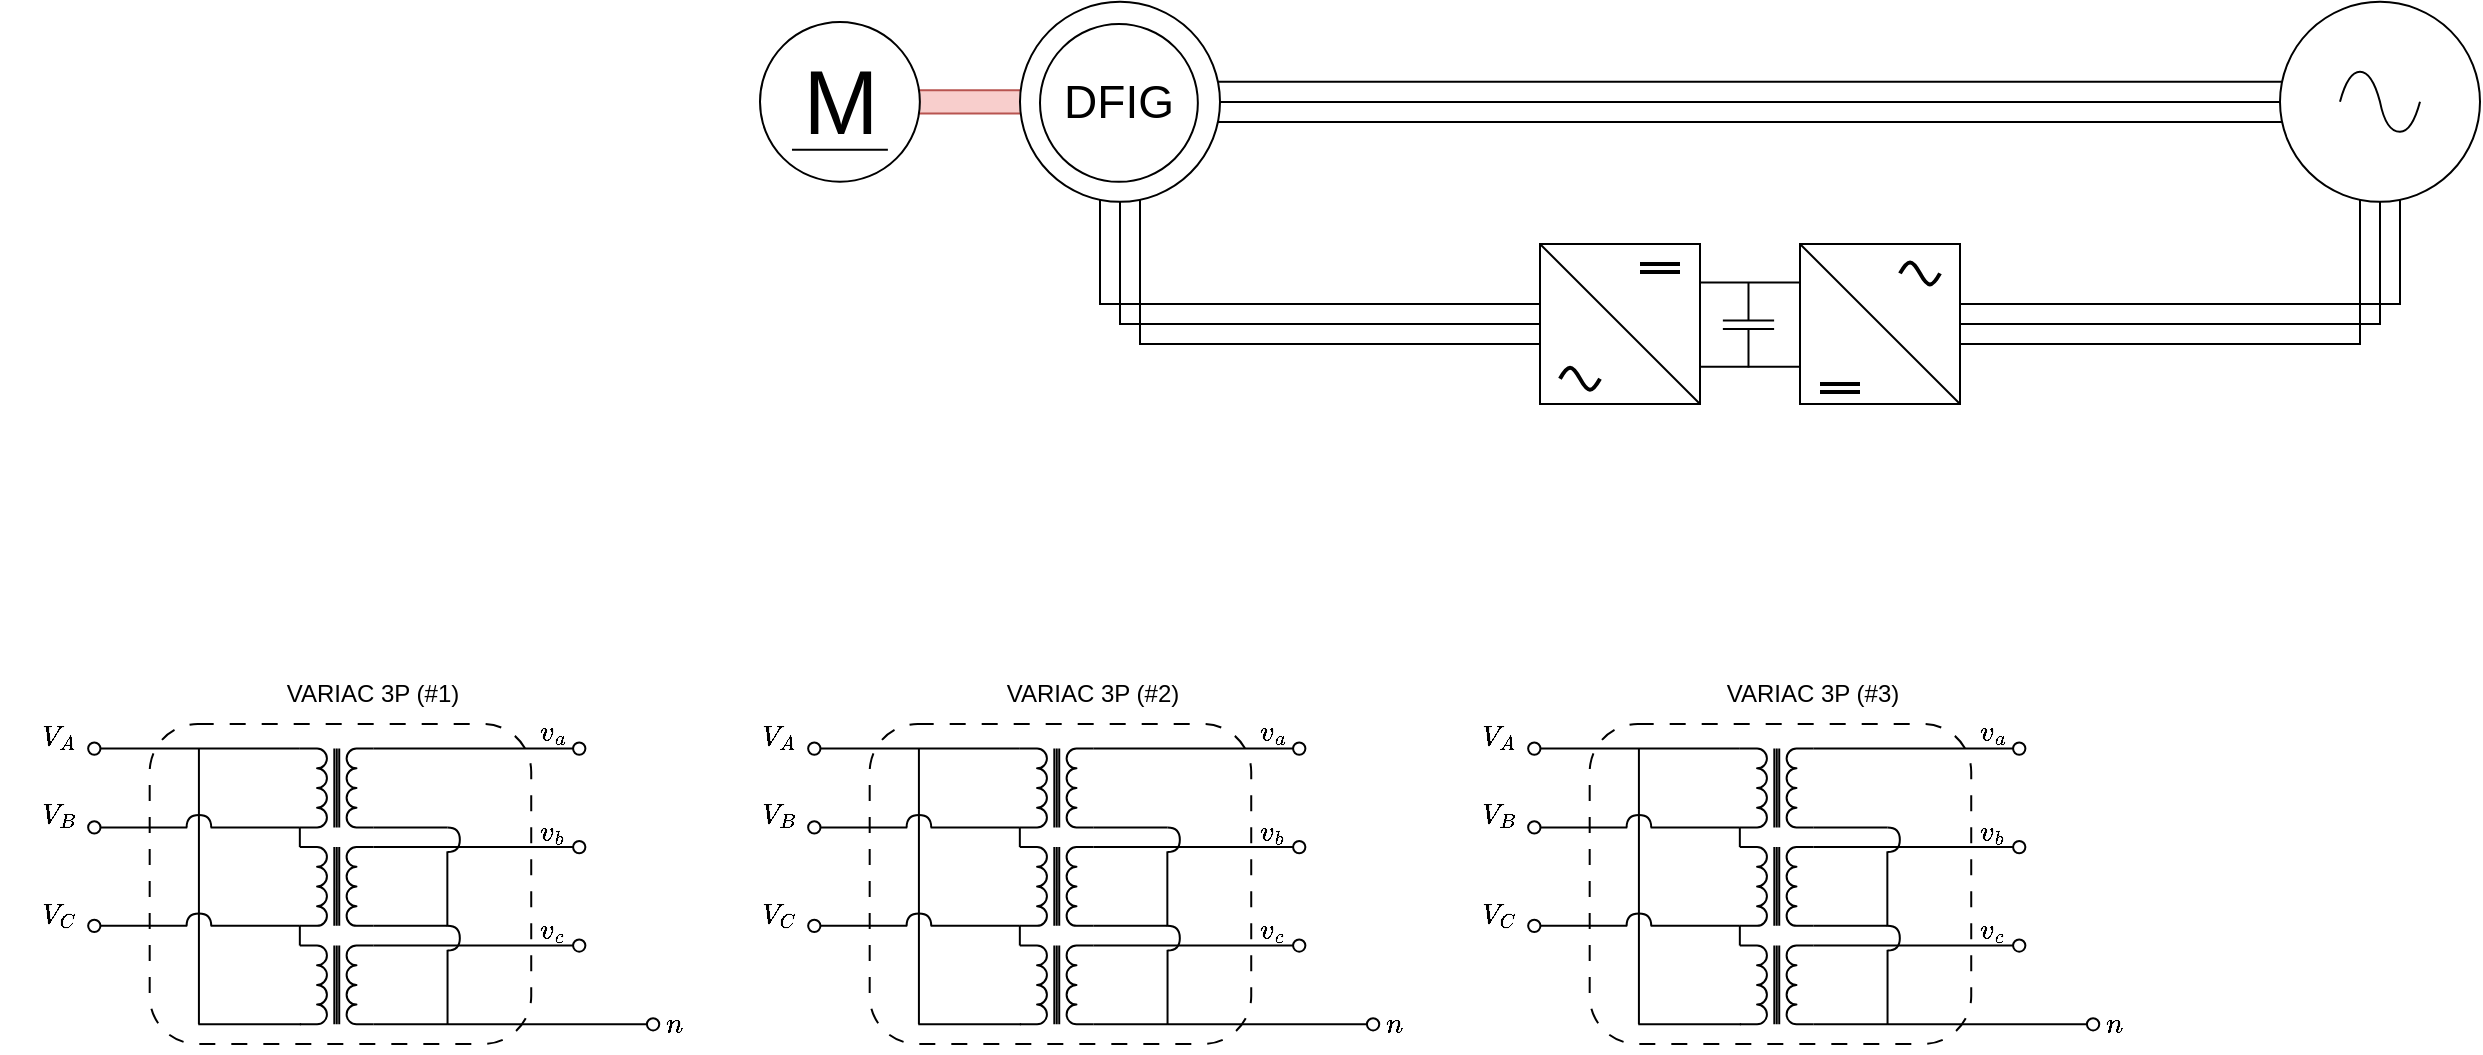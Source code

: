 <mxfile version="24.3.1" type="github">
  <diagram name="Página-1" id="jFUMzmTcp-UO0v1cyduV">
    <mxGraphModel dx="2322" dy="808" grid="1" gridSize="10" guides="1" tooltips="1" connect="1" arrows="1" fold="1" page="0" pageScale="1" pageWidth="827" pageHeight="1169" math="1" shadow="0">
      <root>
        <mxCell id="0" />
        <mxCell id="1" parent="0" />
        <mxCell id="bJwlDcDGvbLAupbXf0Zy-49" value="" style="rounded=1;whiteSpace=wrap;html=1;fillColor=#f8cecc;strokeColor=#b85450;" vertex="1" parent="1">
          <mxGeometry x="-30" y="133.1" width="69.93" height="11.66" as="geometry" />
        </mxCell>
        <mxCell id="bJwlDcDGvbLAupbXf0Zy-27" value="" style="verticalLabelPosition=middle;shadow=0;dashed=0;align=center;html=1;verticalAlign=middle;strokeWidth=1;shape=ellipse;fontSize=23;perimeter=ellipsePerimeter;perimeterSpacing=0;gradientColor=none;fillStyle=auto;" vertex="1" parent="1">
          <mxGeometry x="30" y="88.93" width="100" height="100" as="geometry" />
        </mxCell>
        <mxCell id="bJwlDcDGvbLAupbXf0Zy-1" value="" style="whiteSpace=wrap;html=1;aspect=fixed;" vertex="1" parent="1">
          <mxGeometry x="290" y="210" width="80" height="80" as="geometry" />
        </mxCell>
        <mxCell id="bJwlDcDGvbLAupbXf0Zy-2" value="" style="whiteSpace=wrap;html=1;aspect=fixed;" vertex="1" parent="1">
          <mxGeometry x="420" y="210" width="80" height="80" as="geometry" />
        </mxCell>
        <mxCell id="bJwlDcDGvbLAupbXf0Zy-3" value="" style="endArrow=none;html=1;rounded=0;entryX=0;entryY=0;entryDx=0;entryDy=0;exitX=1;exitY=1;exitDx=0;exitDy=0;" edge="1" parent="1" source="bJwlDcDGvbLAupbXf0Zy-1" target="bJwlDcDGvbLAupbXf0Zy-1">
          <mxGeometry width="50" height="50" relative="1" as="geometry">
            <mxPoint x="370" y="280" as="sourcePoint" />
            <mxPoint x="420" y="230" as="targetPoint" />
          </mxGeometry>
        </mxCell>
        <mxCell id="bJwlDcDGvbLAupbXf0Zy-4" value="" style="endArrow=none;html=1;rounded=0;entryX=0;entryY=0;entryDx=0;entryDy=0;exitX=1;exitY=1;exitDx=0;exitDy=0;" edge="1" parent="1">
          <mxGeometry width="50" height="50" relative="1" as="geometry">
            <mxPoint x="500" y="290" as="sourcePoint" />
            <mxPoint x="420" y="210" as="targetPoint" />
          </mxGeometry>
        </mxCell>
        <mxCell id="bJwlDcDGvbLAupbXf0Zy-6" value="" style="pointerEvents=1;verticalLabelPosition=bottom;shadow=0;dashed=0;align=center;html=1;verticalAlign=top;shape=mxgraph.electrical.waveforms.sine_wave;strokeWidth=2;" vertex="1" parent="1">
          <mxGeometry x="470" y="217.35" width="20" height="14.71" as="geometry" />
        </mxCell>
        <mxCell id="bJwlDcDGvbLAupbXf0Zy-8" value="" style="pointerEvents=1;verticalLabelPosition=bottom;shadow=0;dashed=0;align=center;html=1;verticalAlign=top;shape=mxgraph.electrical.waveforms.sine_wave;strokeWidth=2;" vertex="1" parent="1">
          <mxGeometry x="300" y="270" width="20" height="14.71" as="geometry" />
        </mxCell>
        <mxCell id="bJwlDcDGvbLAupbXf0Zy-12" value="" style="group" vertex="1" connectable="0" parent="1">
          <mxGeometry x="340" y="220" width="20" height="4" as="geometry" />
        </mxCell>
        <mxCell id="bJwlDcDGvbLAupbXf0Zy-10" value="" style="endArrow=none;html=1;rounded=0;strokeWidth=2;" edge="1" parent="bJwlDcDGvbLAupbXf0Zy-12">
          <mxGeometry width="50" height="50" relative="1" as="geometry">
            <mxPoint as="sourcePoint" />
            <mxPoint x="20" as="targetPoint" />
          </mxGeometry>
        </mxCell>
        <mxCell id="bJwlDcDGvbLAupbXf0Zy-9" value="" style="endArrow=none;html=1;rounded=0;strokeWidth=2;" edge="1" parent="bJwlDcDGvbLAupbXf0Zy-12">
          <mxGeometry width="50" height="50" relative="1" as="geometry">
            <mxPoint y="4" as="sourcePoint" />
            <mxPoint x="20" y="4" as="targetPoint" />
          </mxGeometry>
        </mxCell>
        <mxCell id="bJwlDcDGvbLAupbXf0Zy-13" value="" style="group" vertex="1" connectable="0" parent="1">
          <mxGeometry x="430" y="280" width="20" height="4" as="geometry" />
        </mxCell>
        <mxCell id="bJwlDcDGvbLAupbXf0Zy-14" value="" style="endArrow=none;html=1;rounded=0;strokeWidth=2;" edge="1" parent="bJwlDcDGvbLAupbXf0Zy-13">
          <mxGeometry width="50" height="50" relative="1" as="geometry">
            <mxPoint as="sourcePoint" />
            <mxPoint x="20" as="targetPoint" />
          </mxGeometry>
        </mxCell>
        <mxCell id="bJwlDcDGvbLAupbXf0Zy-15" value="" style="endArrow=none;html=1;rounded=0;strokeWidth=2;" edge="1" parent="bJwlDcDGvbLAupbXf0Zy-13">
          <mxGeometry width="50" height="50" relative="1" as="geometry">
            <mxPoint y="4" as="sourcePoint" />
            <mxPoint x="20" y="4" as="targetPoint" />
          </mxGeometry>
        </mxCell>
        <mxCell id="bJwlDcDGvbLAupbXf0Zy-17" value="" style="endArrow=none;html=1;rounded=0;entryX=0;entryY=0;entryDx=0;entryDy=0;" edge="1" parent="1">
          <mxGeometry width="50" height="50" relative="1" as="geometry">
            <mxPoint x="420" y="229.278" as="sourcePoint" />
            <mxPoint x="370" y="229.278" as="targetPoint" />
          </mxGeometry>
        </mxCell>
        <mxCell id="bJwlDcDGvbLAupbXf0Zy-18" value="" style="endArrow=none;html=1;rounded=0;entryX=0;entryY=0;entryDx=0;entryDy=0;" edge="1" parent="1">
          <mxGeometry width="50" height="50" relative="1" as="geometry">
            <mxPoint x="420" y="271.338" as="sourcePoint" />
            <mxPoint x="370" y="271.338" as="targetPoint" />
          </mxGeometry>
        </mxCell>
        <mxCell id="bJwlDcDGvbLAupbXf0Zy-20" value="" style="pointerEvents=1;verticalLabelPosition=bottom;shadow=0;dashed=0;align=center;html=1;verticalAlign=top;shape=mxgraph.electrical.capacitors.capacitor_1;rotation=90;flipV=1;flipH=1;" vertex="1" parent="1">
          <mxGeometry x="372.9" y="237.6" width="42.69" height="25.62" as="geometry" />
        </mxCell>
        <mxCell id="bJwlDcDGvbLAupbXf0Zy-21" value="DFIG" style="verticalLabelPosition=middle;shadow=0;dashed=0;align=center;html=1;verticalAlign=middle;strokeWidth=1;shape=ellipse;fontSize=23;perimeter=ellipsePerimeter;perimeterSpacing=0;gradientColor=none;fillStyle=auto;" vertex="1" parent="1">
          <mxGeometry x="40" y="100" width="78.93" height="78.93" as="geometry" />
        </mxCell>
        <mxCell id="bJwlDcDGvbLAupbXf0Zy-22" value="" style="pointerEvents=1;verticalLabelPosition=bottom;shadow=0;dashed=0;align=center;html=1;verticalAlign=top;shape=mxgraph.electrical.signal_sources.source;aspect=fixed;points=[[0.5,0,0],[1,0.5,0],[0.5,1,0],[0,0.5,0]];elSignalType=ac;" vertex="1" parent="1">
          <mxGeometry x="660" y="88.932" width="100" height="100" as="geometry" />
        </mxCell>
        <mxCell id="bJwlDcDGvbLAupbXf0Zy-23" value="" style="endArrow=none;html=1;rounded=0;entryX=0.002;entryY=0.645;entryDx=0;entryDy=0;entryPerimeter=0;exitX=0.977;exitY=0.645;exitDx=0;exitDy=0;exitPerimeter=0;" edge="1" parent="1">
          <mxGeometry width="50" height="50" relative="1" as="geometry">
            <mxPoint x="128.5" y="149.0" as="sourcePoint" />
            <mxPoint x="661.0" y="149.0" as="targetPoint" />
          </mxGeometry>
        </mxCell>
        <mxCell id="bJwlDcDGvbLAupbXf0Zy-24" value="" style="endArrow=none;html=1;rounded=0;" edge="1" parent="1">
          <mxGeometry width="50" height="50" relative="1" as="geometry">
            <mxPoint x="130" y="139" as="sourcePoint" />
            <mxPoint x="660" y="139" as="targetPoint" />
          </mxGeometry>
        </mxCell>
        <mxCell id="bJwlDcDGvbLAupbXf0Zy-25" value="" style="endArrow=none;html=1;rounded=0;entryX=0.002;entryY=0.645;entryDx=0;entryDy=0;entryPerimeter=0;exitX=0.977;exitY=0.645;exitDx=0;exitDy=0;exitPerimeter=0;" edge="1" parent="1">
          <mxGeometry width="50" height="50" relative="1" as="geometry">
            <mxPoint x="129" y="128.863" as="sourcePoint" />
            <mxPoint x="661" y="128.863" as="targetPoint" />
          </mxGeometry>
        </mxCell>
        <mxCell id="bJwlDcDGvbLAupbXf0Zy-28" value="" style="endArrow=none;html=1;rounded=0;" edge="1" parent="1">
          <mxGeometry width="50" height="50" relative="1" as="geometry">
            <mxPoint x="89.5" y="260" as="sourcePoint" />
            <mxPoint x="290" y="260" as="targetPoint" />
          </mxGeometry>
        </mxCell>
        <mxCell id="bJwlDcDGvbLAupbXf0Zy-29" value="" style="endArrow=none;html=1;rounded=0;" edge="1" parent="1">
          <mxGeometry width="50" height="50" relative="1" as="geometry">
            <mxPoint x="79.5" y="250" as="sourcePoint" />
            <mxPoint x="290" y="250" as="targetPoint" />
          </mxGeometry>
        </mxCell>
        <mxCell id="bJwlDcDGvbLAupbXf0Zy-30" value="" style="endArrow=none;html=1;rounded=0;" edge="1" parent="1">
          <mxGeometry width="50" height="50" relative="1" as="geometry">
            <mxPoint x="69.5" y="240" as="sourcePoint" />
            <mxPoint x="290" y="240" as="targetPoint" />
          </mxGeometry>
        </mxCell>
        <mxCell id="bJwlDcDGvbLAupbXf0Zy-35" value="" style="endArrow=none;html=1;rounded=0;" edge="1" parent="1">
          <mxGeometry width="50" height="50" relative="1" as="geometry">
            <mxPoint x="70" y="240" as="sourcePoint" />
            <mxPoint x="70" y="187.996" as="targetPoint" />
          </mxGeometry>
        </mxCell>
        <mxCell id="bJwlDcDGvbLAupbXf0Zy-36" value="" style="endArrow=none;html=1;rounded=0;" edge="1" parent="1">
          <mxGeometry width="50" height="50" relative="1" as="geometry">
            <mxPoint x="80" y="250" as="sourcePoint" />
            <mxPoint x="80" y="188.996" as="targetPoint" />
          </mxGeometry>
        </mxCell>
        <mxCell id="bJwlDcDGvbLAupbXf0Zy-37" value="" style="endArrow=none;html=1;rounded=0;" edge="1" parent="1">
          <mxGeometry width="50" height="50" relative="1" as="geometry">
            <mxPoint x="90" y="260" as="sourcePoint" />
            <mxPoint x="90" y="187.996" as="targetPoint" />
          </mxGeometry>
        </mxCell>
        <mxCell id="bJwlDcDGvbLAupbXf0Zy-46" value="" style="group" vertex="1" connectable="0" parent="1">
          <mxGeometry x="700" y="187.996" width="20" height="72.004" as="geometry" />
        </mxCell>
        <mxCell id="bJwlDcDGvbLAupbXf0Zy-42" value="" style="endArrow=none;html=1;rounded=0;" edge="1" parent="bJwlDcDGvbLAupbXf0Zy-46">
          <mxGeometry width="50" height="50" relative="1" as="geometry">
            <mxPoint x="20" y="52.004" as="sourcePoint" />
            <mxPoint x="20" as="targetPoint" />
          </mxGeometry>
        </mxCell>
        <mxCell id="bJwlDcDGvbLAupbXf0Zy-43" value="" style="endArrow=none;html=1;rounded=0;" edge="1" parent="bJwlDcDGvbLAupbXf0Zy-46">
          <mxGeometry width="50" height="50" relative="1" as="geometry">
            <mxPoint x="10" y="62.004" as="sourcePoint" />
            <mxPoint x="10" y="1" as="targetPoint" />
          </mxGeometry>
        </mxCell>
        <mxCell id="bJwlDcDGvbLAupbXf0Zy-44" value="" style="endArrow=none;html=1;rounded=0;" edge="1" parent="bJwlDcDGvbLAupbXf0Zy-46">
          <mxGeometry width="50" height="50" relative="1" as="geometry">
            <mxPoint y="72.004" as="sourcePoint" />
            <mxPoint as="targetPoint" />
          </mxGeometry>
        </mxCell>
        <mxCell id="bJwlDcDGvbLAupbXf0Zy-47" value="" style="group" vertex="1" connectable="0" parent="1">
          <mxGeometry x="500" y="240" width="220.5" height="20" as="geometry" />
        </mxCell>
        <mxCell id="bJwlDcDGvbLAupbXf0Zy-39" value="" style="endArrow=none;html=1;rounded=0;" edge="1" parent="bJwlDcDGvbLAupbXf0Zy-47">
          <mxGeometry width="50" height="50" relative="1" as="geometry">
            <mxPoint x="200.5" y="20" as="sourcePoint" />
            <mxPoint y="20" as="targetPoint" />
          </mxGeometry>
        </mxCell>
        <mxCell id="bJwlDcDGvbLAupbXf0Zy-40" value="" style="endArrow=none;html=1;rounded=0;" edge="1" parent="bJwlDcDGvbLAupbXf0Zy-47">
          <mxGeometry width="50" height="50" relative="1" as="geometry">
            <mxPoint x="210.5" y="10" as="sourcePoint" />
            <mxPoint y="10" as="targetPoint" />
          </mxGeometry>
        </mxCell>
        <mxCell id="bJwlDcDGvbLAupbXf0Zy-41" value="" style="endArrow=none;html=1;rounded=0;" edge="1" parent="bJwlDcDGvbLAupbXf0Zy-47">
          <mxGeometry width="50" height="50" relative="1" as="geometry">
            <mxPoint x="220.5" as="sourcePoint" />
            <mxPoint as="targetPoint" />
          </mxGeometry>
        </mxCell>
        <mxCell id="bJwlDcDGvbLAupbXf0Zy-48" value="M" style="dashed=0;outlineConnect=0;align=center;html=1;shape=mxgraph.pid.engines.electric_motor_(dc);fontSize=45;" vertex="1" parent="1">
          <mxGeometry x="-100" y="98.965" width="79.93" height="79.93" as="geometry" />
        </mxCell>
        <mxCell id="bJwlDcDGvbLAupbXf0Zy-277" value="" style="group" vertex="1" connectable="0" parent="1">
          <mxGeometry x="-120" y="420" width="350" height="190" as="geometry" />
        </mxCell>
        <mxCell id="bJwlDcDGvbLAupbXf0Zy-105" value="" style="group" vertex="1" connectable="0" parent="bJwlDcDGvbLAupbXf0Zy-277">
          <mxGeometry x="44.075" y="30" width="308.615" height="160" as="geometry" />
        </mxCell>
        <mxCell id="bJwlDcDGvbLAupbXf0Zy-76" value="" style="rounded=1;whiteSpace=wrap;html=1;fillColor=none;dashed=1;dashPattern=8 8;strokeColor=#000000;fontColor=#FF0000;" vertex="1" parent="bJwlDcDGvbLAupbXf0Zy-105">
          <mxGeometry x="30.769" width="190.77" height="160" as="geometry" />
        </mxCell>
        <mxCell id="bJwlDcDGvbLAupbXf0Zy-50" value="" style="pointerEvents=1;verticalLabelPosition=bottom;shadow=0;dashed=0;align=center;html=1;verticalAlign=top;shape=mxgraph.electrical.inductors.transformer_1;rotation=90;" vertex="1" parent="bJwlDcDGvbLAupbXf0Zy-105">
          <mxGeometry x="104.616" y="13.538" width="39.385" height="36.923" as="geometry" />
        </mxCell>
        <mxCell id="bJwlDcDGvbLAupbXf0Zy-51" value="" style="pointerEvents=1;verticalLabelPosition=bottom;shadow=0;dashed=0;align=center;html=1;verticalAlign=top;shape=mxgraph.electrical.inductors.transformer_1;rotation=90;" vertex="1" parent="bJwlDcDGvbLAupbXf0Zy-105">
          <mxGeometry x="104.616" y="62.769" width="39.385" height="36.923" as="geometry" />
        </mxCell>
        <mxCell id="bJwlDcDGvbLAupbXf0Zy-52" value="" style="pointerEvents=1;verticalLabelPosition=bottom;shadow=0;dashed=0;align=center;html=1;verticalAlign=top;shape=mxgraph.electrical.inductors.transformer_1;rotation=90;" vertex="1" parent="bJwlDcDGvbLAupbXf0Zy-105">
          <mxGeometry x="104.616" y="112" width="39.385" height="36.923" as="geometry" />
        </mxCell>
        <mxCell id="bJwlDcDGvbLAupbXf0Zy-53" value="" style="endArrow=none;html=1;rounded=0;entryX=1;entryY=1;entryDx=0;entryDy=0;entryPerimeter=0;exitX=0;exitY=1;exitDx=0;exitDy=0;exitPerimeter=0;" edge="1" parent="bJwlDcDGvbLAupbXf0Zy-105" source="bJwlDcDGvbLAupbXf0Zy-51" target="bJwlDcDGvbLAupbXf0Zy-50">
          <mxGeometry width="50" height="50" relative="1" as="geometry">
            <mxPoint x="123.078" y="81.231" as="sourcePoint" />
            <mxPoint x="153.847" y="50.462" as="targetPoint" />
          </mxGeometry>
        </mxCell>
        <mxCell id="bJwlDcDGvbLAupbXf0Zy-54" value="" style="endArrow=none;html=1;rounded=0;exitX=0;exitY=1;exitDx=0;exitDy=0;exitPerimeter=0;entryX=1;entryY=1;entryDx=0;entryDy=0;entryPerimeter=0;edgeStyle=orthogonalEdgeStyle;" edge="1" parent="bJwlDcDGvbLAupbXf0Zy-105" source="bJwlDcDGvbLAupbXf0Zy-52" target="bJwlDcDGvbLAupbXf0Zy-51">
          <mxGeometry width="50" height="50" relative="1" as="geometry">
            <mxPoint x="112.001" y="67.692" as="sourcePoint" />
            <mxPoint x="105.847" y="99.692" as="targetPoint" />
          </mxGeometry>
        </mxCell>
        <mxCell id="bJwlDcDGvbLAupbXf0Zy-59" value="" style="endArrow=none;html=1;rounded=0;entryX=0;entryY=1;entryDx=0;entryDy=0;entryPerimeter=0;" edge="1" parent="bJwlDcDGvbLAupbXf0Zy-105" target="bJwlDcDGvbLAupbXf0Zy-50">
          <mxGeometry width="50" height="50" relative="1" as="geometry">
            <mxPoint x="6.154" y="12.308" as="sourcePoint" />
            <mxPoint x="110.77" y="12.308" as="targetPoint" />
          </mxGeometry>
        </mxCell>
        <mxCell id="bJwlDcDGvbLAupbXf0Zy-60" value="" style="endArrow=none;html=1;rounded=0;entryX=0;entryY=1;entryDx=0;entryDy=0;entryPerimeter=0;" edge="1" parent="bJwlDcDGvbLAupbXf0Zy-105">
          <mxGeometry width="50" height="50" relative="1" as="geometry">
            <mxPoint x="55.077" y="150.154" as="sourcePoint" />
            <mxPoint x="106.462" y="150.154" as="targetPoint" />
          </mxGeometry>
        </mxCell>
        <mxCell id="bJwlDcDGvbLAupbXf0Zy-62" value="" style="endArrow=none;html=1;rounded=0;edgeStyle=orthogonalEdgeStyle;endSize=6;strokeWidth=1;" edge="1" parent="bJwlDcDGvbLAupbXf0Zy-105">
          <mxGeometry width="50" height="50" relative="1" as="geometry">
            <mxPoint x="55.385" y="150.154" as="sourcePoint" />
            <mxPoint x="55.385" y="12.308" as="targetPoint" />
          </mxGeometry>
        </mxCell>
        <mxCell id="bJwlDcDGvbLAupbXf0Zy-65" value="" style="endArrow=none;html=1;rounded=0;entryX=0;entryY=1;entryDx=0;entryDy=0;entryPerimeter=0;" edge="1" parent="bJwlDcDGvbLAupbXf0Zy-105">
          <mxGeometry width="50" height="50" relative="1" as="geometry">
            <mxPoint x="61.231" y="51.692" as="sourcePoint" />
            <mxPoint x="105.847" y="51.692" as="targetPoint" />
          </mxGeometry>
        </mxCell>
        <mxCell id="bJwlDcDGvbLAupbXf0Zy-66" value="" style="endArrow=none;html=1;rounded=0;entryX=0;entryY=1;entryDx=0;entryDy=0;entryPerimeter=0;" edge="1" parent="bJwlDcDGvbLAupbXf0Zy-105">
          <mxGeometry width="50" height="50" relative="1" as="geometry">
            <mxPoint x="61.231" y="100.923" as="sourcePoint" />
            <mxPoint x="105.847" y="100.923" as="targetPoint" />
          </mxGeometry>
        </mxCell>
        <mxCell id="bJwlDcDGvbLAupbXf0Zy-69" value="" style="shape=requiredInterface;html=1;verticalLabelPosition=bottom;sketch=0;direction=north;" vertex="1" parent="bJwlDcDGvbLAupbXf0Zy-105">
          <mxGeometry x="49.231" y="45.538" width="12.308" height="6.154" as="geometry" />
        </mxCell>
        <mxCell id="bJwlDcDGvbLAupbXf0Zy-70" value="" style="shape=requiredInterface;html=1;verticalLabelPosition=bottom;sketch=0;direction=north;" vertex="1" parent="bJwlDcDGvbLAupbXf0Zy-105">
          <mxGeometry x="49.231" y="94.769" width="12.308" height="6.154" as="geometry" />
        </mxCell>
        <mxCell id="bJwlDcDGvbLAupbXf0Zy-71" value="" style="endArrow=none;html=1;rounded=0;entryX=0;entryY=1;entryDx=0;entryDy=0;entryPerimeter=0;" edge="1" parent="bJwlDcDGvbLAupbXf0Zy-105">
          <mxGeometry width="50" height="50" relative="1" as="geometry">
            <mxPoint x="6.154" y="100.923" as="sourcePoint" />
            <mxPoint x="49.539" y="100.923" as="targetPoint" />
          </mxGeometry>
        </mxCell>
        <mxCell id="bJwlDcDGvbLAupbXf0Zy-72" value="" style="endArrow=none;html=1;rounded=0;entryX=0;entryY=1;entryDx=0;entryDy=0;entryPerimeter=0;" edge="1" parent="bJwlDcDGvbLAupbXf0Zy-105">
          <mxGeometry width="50" height="50" relative="1" as="geometry">
            <mxPoint x="6.154" y="51.692" as="sourcePoint" />
            <mxPoint x="49.539" y="51.692" as="targetPoint" />
          </mxGeometry>
        </mxCell>
        <mxCell id="bJwlDcDGvbLAupbXf0Zy-73" value="" style="ellipse;whiteSpace=wrap;html=1;aspect=fixed;" vertex="1" parent="bJwlDcDGvbLAupbXf0Zy-105">
          <mxGeometry y="97.846" width="6.154" height="6.154" as="geometry" />
        </mxCell>
        <mxCell id="bJwlDcDGvbLAupbXf0Zy-74" value="" style="ellipse;whiteSpace=wrap;html=1;aspect=fixed;" vertex="1" parent="bJwlDcDGvbLAupbXf0Zy-105">
          <mxGeometry y="48.615" width="6.154" height="6.154" as="geometry" />
        </mxCell>
        <mxCell id="bJwlDcDGvbLAupbXf0Zy-75" value="" style="ellipse;whiteSpace=wrap;html=1;aspect=fixed;" vertex="1" parent="bJwlDcDGvbLAupbXf0Zy-105">
          <mxGeometry y="9.231" width="6.154" height="6.154" as="geometry" />
        </mxCell>
        <mxCell id="bJwlDcDGvbLAupbXf0Zy-81" value="" style="group;direction=east;flipV=0;rotation=0;" vertex="1" connectable="0" parent="bJwlDcDGvbLAupbXf0Zy-105">
          <mxGeometry x="142.77" y="9.231" width="105.847" height="6.154" as="geometry" />
        </mxCell>
        <mxCell id="bJwlDcDGvbLAupbXf0Zy-79" value="" style="endArrow=none;html=1;rounded=0;entryX=0;entryY=1;entryDx=0;entryDy=0;entryPerimeter=0;" edge="1" parent="bJwlDcDGvbLAupbXf0Zy-81">
          <mxGeometry width="50" height="50" relative="1" as="geometry">
            <mxPoint x="99.693" y="3.077" as="sourcePoint" />
            <mxPoint y="3.077" as="targetPoint" />
          </mxGeometry>
        </mxCell>
        <mxCell id="bJwlDcDGvbLAupbXf0Zy-80" value="" style="ellipse;whiteSpace=wrap;html=1;aspect=fixed;rotation=-180;" vertex="1" parent="bJwlDcDGvbLAupbXf0Zy-81">
          <mxGeometry x="99.693" width="6.154" height="6.154" as="geometry" />
        </mxCell>
        <mxCell id="bJwlDcDGvbLAupbXf0Zy-82" value="" style="group;direction=east;flipV=0;rotation=0;" vertex="1" connectable="0" parent="bJwlDcDGvbLAupbXf0Zy-105">
          <mxGeometry x="142.77" y="58.462" width="105.847" height="6.154" as="geometry" />
        </mxCell>
        <mxCell id="bJwlDcDGvbLAupbXf0Zy-83" value="" style="endArrow=none;html=1;rounded=0;entryX=0;entryY=1;entryDx=0;entryDy=0;entryPerimeter=0;" edge="1" parent="bJwlDcDGvbLAupbXf0Zy-82">
          <mxGeometry width="50" height="50" relative="1" as="geometry">
            <mxPoint x="99.693" y="3.077" as="sourcePoint" />
            <mxPoint y="3.077" as="targetPoint" />
          </mxGeometry>
        </mxCell>
        <mxCell id="bJwlDcDGvbLAupbXf0Zy-84" value="" style="ellipse;whiteSpace=wrap;html=1;aspect=fixed;rotation=-180;" vertex="1" parent="bJwlDcDGvbLAupbXf0Zy-82">
          <mxGeometry x="99.693" width="6.154" height="6.154" as="geometry" />
        </mxCell>
        <mxCell id="bJwlDcDGvbLAupbXf0Zy-99" value="" style="shape=requiredInterface;html=1;verticalLabelPosition=bottom;sketch=0;direction=north;rotation=90;" vertex="1" parent="bJwlDcDGvbLAupbXf0Zy-82">
          <mxGeometry x="33.846" y="-3.692" width="12.308" height="6.154" as="geometry" />
        </mxCell>
        <mxCell id="bJwlDcDGvbLAupbXf0Zy-85" value="" style="group;direction=east;flipV=0;rotation=0;" vertex="1" connectable="0" parent="bJwlDcDGvbLAupbXf0Zy-105">
          <mxGeometry x="142.77" y="107.692" width="105.847" height="6.154" as="geometry" />
        </mxCell>
        <mxCell id="bJwlDcDGvbLAupbXf0Zy-86" value="" style="endArrow=none;html=1;rounded=0;entryX=0;entryY=1;entryDx=0;entryDy=0;entryPerimeter=0;" edge="1" parent="bJwlDcDGvbLAupbXf0Zy-85">
          <mxGeometry width="50" height="50" relative="1" as="geometry">
            <mxPoint x="99.693" y="3.077" as="sourcePoint" />
            <mxPoint y="3.077" as="targetPoint" />
          </mxGeometry>
        </mxCell>
        <mxCell id="bJwlDcDGvbLAupbXf0Zy-87" value="" style="ellipse;whiteSpace=wrap;html=1;aspect=fixed;rotation=-180;" vertex="1" parent="bJwlDcDGvbLAupbXf0Zy-85">
          <mxGeometry x="99.693" width="6.154" height="6.154" as="geometry" />
        </mxCell>
        <mxCell id="bJwlDcDGvbLAupbXf0Zy-93" value="" style="endArrow=none;html=1;rounded=0;" edge="1" parent="bJwlDcDGvbLAupbXf0Zy-105">
          <mxGeometry width="50" height="50" relative="1" as="geometry">
            <mxPoint x="142.77" y="51.692" as="sourcePoint" />
            <mxPoint x="179.693" y="51.692" as="targetPoint" />
          </mxGeometry>
        </mxCell>
        <mxCell id="bJwlDcDGvbLAupbXf0Zy-94" value="" style="endArrow=none;html=1;rounded=0;" edge="1" parent="bJwlDcDGvbLAupbXf0Zy-105">
          <mxGeometry width="50" height="50" relative="1" as="geometry">
            <mxPoint x="142.77" y="100.923" as="sourcePoint" />
            <mxPoint x="179.693" y="100.923" as="targetPoint" />
          </mxGeometry>
        </mxCell>
        <mxCell id="bJwlDcDGvbLAupbXf0Zy-95" value="" style="endArrow=none;html=1;rounded=0;" edge="1" parent="bJwlDcDGvbLAupbXf0Zy-105">
          <mxGeometry width="50" height="50" relative="1" as="geometry">
            <mxPoint x="142.77" y="150.154" as="sourcePoint" />
            <mxPoint x="179.693" y="150.154" as="targetPoint" />
          </mxGeometry>
        </mxCell>
        <mxCell id="bJwlDcDGvbLAupbXf0Zy-96" value="" style="shape=requiredInterface;html=1;verticalLabelPosition=bottom;sketch=0;direction=north;rotation=90;" vertex="1" parent="bJwlDcDGvbLAupbXf0Zy-105">
          <mxGeometry x="176.616" y="104" width="12.308" height="6.154" as="geometry" />
        </mxCell>
        <mxCell id="bJwlDcDGvbLAupbXf0Zy-97" value="" style="endArrow=none;html=1;rounded=0;" edge="1" parent="bJwlDcDGvbLAupbXf0Zy-105">
          <mxGeometry width="50" height="50" relative="1" as="geometry">
            <mxPoint x="179.693" y="150.462" as="sourcePoint" />
            <mxPoint x="179.693" y="112.923" as="targetPoint" />
          </mxGeometry>
        </mxCell>
        <mxCell id="bJwlDcDGvbLAupbXf0Zy-98" value="" style="endArrow=none;html=1;rounded=0;" edge="1" parent="bJwlDcDGvbLAupbXf0Zy-105">
          <mxGeometry width="50" height="50" relative="1" as="geometry">
            <mxPoint x="179.601" y="101.231" as="sourcePoint" />
            <mxPoint x="179.601" y="63.692" as="targetPoint" />
          </mxGeometry>
        </mxCell>
        <mxCell id="bJwlDcDGvbLAupbXf0Zy-101" value="" style="group;direction=east;flipV=0;rotation=0;" vertex="1" connectable="0" parent="bJwlDcDGvbLAupbXf0Zy-105">
          <mxGeometry x="179.693" y="147.077" width="105.847" height="6.154" as="geometry" />
        </mxCell>
        <mxCell id="bJwlDcDGvbLAupbXf0Zy-102" value="" style="endArrow=none;html=1;rounded=0;entryX=0;entryY=1;entryDx=0;entryDy=0;entryPerimeter=0;" edge="1" parent="bJwlDcDGvbLAupbXf0Zy-101">
          <mxGeometry width="50" height="50" relative="1" as="geometry">
            <mxPoint x="99.693" y="3.077" as="sourcePoint" />
            <mxPoint y="3.077" as="targetPoint" />
          </mxGeometry>
        </mxCell>
        <mxCell id="bJwlDcDGvbLAupbXf0Zy-103" value="" style="ellipse;whiteSpace=wrap;html=1;aspect=fixed;rotation=-180;" vertex="1" parent="bJwlDcDGvbLAupbXf0Zy-101">
          <mxGeometry x="99.693" width="6.154" height="6.154" as="geometry" />
        </mxCell>
        <mxCell id="bJwlDcDGvbLAupbXf0Zy-271" value="\(v_a\)" style="text;html=1;align=center;verticalAlign=middle;whiteSpace=wrap;rounded=0;" vertex="1" parent="bJwlDcDGvbLAupbXf0Zy-105">
          <mxGeometry x="225.31" y="1.776e-15" width="14.62" height="7.31" as="geometry" />
        </mxCell>
        <mxCell id="bJwlDcDGvbLAupbXf0Zy-272" value="\(v_b\)" style="text;html=1;align=center;verticalAlign=middle;whiteSpace=wrap;rounded=0;" vertex="1" parent="bJwlDcDGvbLAupbXf0Zy-105">
          <mxGeometry x="225.31" y="50.46" width="14.62" height="7.31" as="geometry" />
        </mxCell>
        <mxCell id="bJwlDcDGvbLAupbXf0Zy-273" value="\(v_c\)" style="text;html=1;align=center;verticalAlign=middle;whiteSpace=wrap;rounded=0;" vertex="1" parent="bJwlDcDGvbLAupbXf0Zy-105">
          <mxGeometry x="225.31" y="99.69" width="14.62" height="7.31" as="geometry" />
        </mxCell>
        <mxCell id="bJwlDcDGvbLAupbXf0Zy-274" value="\(n\)" style="text;html=1;align=center;verticalAlign=middle;whiteSpace=wrap;rounded=0;" vertex="1" parent="bJwlDcDGvbLAupbXf0Zy-105">
          <mxGeometry x="285.54" y="145.92" width="14.62" height="7.31" as="geometry" />
        </mxCell>
        <mxCell id="bJwlDcDGvbLAupbXf0Zy-144" value="VARIAC 3P (#2)" style="text;html=1;align=center;verticalAlign=middle;whiteSpace=wrap;rounded=0;" vertex="1" parent="bJwlDcDGvbLAupbXf0Zy-277">
          <mxGeometry x="138.23" width="97.23" height="30" as="geometry" />
        </mxCell>
        <mxCell id="bJwlDcDGvbLAupbXf0Zy-268" value="\(V_A\)" style="text;html=1;align=center;verticalAlign=middle;whiteSpace=wrap;rounded=0;" vertex="1" parent="bJwlDcDGvbLAupbXf0Zy-277">
          <mxGeometry y="21" width="60" height="30" as="geometry" />
        </mxCell>
        <mxCell id="bJwlDcDGvbLAupbXf0Zy-269" value="\(V_B\)" style="text;html=1;align=center;verticalAlign=middle;whiteSpace=wrap;rounded=0;" vertex="1" parent="bJwlDcDGvbLAupbXf0Zy-277">
          <mxGeometry y="60" width="60" height="30" as="geometry" />
        </mxCell>
        <mxCell id="bJwlDcDGvbLAupbXf0Zy-270" value="\(V_C\)" style="text;html=1;align=center;verticalAlign=middle;whiteSpace=wrap;rounded=0;" vertex="1" parent="bJwlDcDGvbLAupbXf0Zy-277">
          <mxGeometry x="0.07" y="110" width="60" height="30" as="geometry" />
        </mxCell>
        <mxCell id="bJwlDcDGvbLAupbXf0Zy-278" value="" style="group" vertex="1" connectable="0" parent="1">
          <mxGeometry x="240" y="420" width="350" height="190" as="geometry" />
        </mxCell>
        <mxCell id="bJwlDcDGvbLAupbXf0Zy-279" value="" style="group" vertex="1" connectable="0" parent="bJwlDcDGvbLAupbXf0Zy-278">
          <mxGeometry x="44.075" y="30" width="308.615" height="160" as="geometry" />
        </mxCell>
        <mxCell id="bJwlDcDGvbLAupbXf0Zy-280" value="" style="rounded=1;whiteSpace=wrap;html=1;fillColor=none;dashed=1;dashPattern=8 8;strokeColor=#000000;fontColor=#FF0000;" vertex="1" parent="bJwlDcDGvbLAupbXf0Zy-279">
          <mxGeometry x="30.769" width="190.77" height="160" as="geometry" />
        </mxCell>
        <mxCell id="bJwlDcDGvbLAupbXf0Zy-281" value="" style="pointerEvents=1;verticalLabelPosition=bottom;shadow=0;dashed=0;align=center;html=1;verticalAlign=top;shape=mxgraph.electrical.inductors.transformer_1;rotation=90;" vertex="1" parent="bJwlDcDGvbLAupbXf0Zy-279">
          <mxGeometry x="104.616" y="13.538" width="39.385" height="36.923" as="geometry" />
        </mxCell>
        <mxCell id="bJwlDcDGvbLAupbXf0Zy-282" value="" style="pointerEvents=1;verticalLabelPosition=bottom;shadow=0;dashed=0;align=center;html=1;verticalAlign=top;shape=mxgraph.electrical.inductors.transformer_1;rotation=90;" vertex="1" parent="bJwlDcDGvbLAupbXf0Zy-279">
          <mxGeometry x="104.616" y="62.769" width="39.385" height="36.923" as="geometry" />
        </mxCell>
        <mxCell id="bJwlDcDGvbLAupbXf0Zy-283" value="" style="pointerEvents=1;verticalLabelPosition=bottom;shadow=0;dashed=0;align=center;html=1;verticalAlign=top;shape=mxgraph.electrical.inductors.transformer_1;rotation=90;" vertex="1" parent="bJwlDcDGvbLAupbXf0Zy-279">
          <mxGeometry x="104.616" y="112" width="39.385" height="36.923" as="geometry" />
        </mxCell>
        <mxCell id="bJwlDcDGvbLAupbXf0Zy-284" value="" style="endArrow=none;html=1;rounded=0;entryX=1;entryY=1;entryDx=0;entryDy=0;entryPerimeter=0;exitX=0;exitY=1;exitDx=0;exitDy=0;exitPerimeter=0;" edge="1" parent="bJwlDcDGvbLAupbXf0Zy-279" source="bJwlDcDGvbLAupbXf0Zy-282" target="bJwlDcDGvbLAupbXf0Zy-281">
          <mxGeometry width="50" height="50" relative="1" as="geometry">
            <mxPoint x="123.078" y="81.231" as="sourcePoint" />
            <mxPoint x="153.847" y="50.462" as="targetPoint" />
          </mxGeometry>
        </mxCell>
        <mxCell id="bJwlDcDGvbLAupbXf0Zy-285" value="" style="endArrow=none;html=1;rounded=0;exitX=0;exitY=1;exitDx=0;exitDy=0;exitPerimeter=0;entryX=1;entryY=1;entryDx=0;entryDy=0;entryPerimeter=0;edgeStyle=orthogonalEdgeStyle;" edge="1" parent="bJwlDcDGvbLAupbXf0Zy-279" source="bJwlDcDGvbLAupbXf0Zy-283" target="bJwlDcDGvbLAupbXf0Zy-282">
          <mxGeometry width="50" height="50" relative="1" as="geometry">
            <mxPoint x="112.001" y="67.692" as="sourcePoint" />
            <mxPoint x="105.847" y="99.692" as="targetPoint" />
          </mxGeometry>
        </mxCell>
        <mxCell id="bJwlDcDGvbLAupbXf0Zy-286" value="" style="endArrow=none;html=1;rounded=0;entryX=0;entryY=1;entryDx=0;entryDy=0;entryPerimeter=0;" edge="1" parent="bJwlDcDGvbLAupbXf0Zy-279" target="bJwlDcDGvbLAupbXf0Zy-281">
          <mxGeometry width="50" height="50" relative="1" as="geometry">
            <mxPoint x="6.154" y="12.308" as="sourcePoint" />
            <mxPoint x="110.77" y="12.308" as="targetPoint" />
          </mxGeometry>
        </mxCell>
        <mxCell id="bJwlDcDGvbLAupbXf0Zy-287" value="" style="endArrow=none;html=1;rounded=0;entryX=0;entryY=1;entryDx=0;entryDy=0;entryPerimeter=0;" edge="1" parent="bJwlDcDGvbLAupbXf0Zy-279">
          <mxGeometry width="50" height="50" relative="1" as="geometry">
            <mxPoint x="55.077" y="150.154" as="sourcePoint" />
            <mxPoint x="106.462" y="150.154" as="targetPoint" />
          </mxGeometry>
        </mxCell>
        <mxCell id="bJwlDcDGvbLAupbXf0Zy-288" value="" style="endArrow=none;html=1;rounded=0;edgeStyle=orthogonalEdgeStyle;endSize=6;strokeWidth=1;" edge="1" parent="bJwlDcDGvbLAupbXf0Zy-279">
          <mxGeometry width="50" height="50" relative="1" as="geometry">
            <mxPoint x="55.385" y="150.154" as="sourcePoint" />
            <mxPoint x="55.385" y="12.308" as="targetPoint" />
          </mxGeometry>
        </mxCell>
        <mxCell id="bJwlDcDGvbLAupbXf0Zy-289" value="" style="endArrow=none;html=1;rounded=0;entryX=0;entryY=1;entryDx=0;entryDy=0;entryPerimeter=0;" edge="1" parent="bJwlDcDGvbLAupbXf0Zy-279">
          <mxGeometry width="50" height="50" relative="1" as="geometry">
            <mxPoint x="61.231" y="51.692" as="sourcePoint" />
            <mxPoint x="105.847" y="51.692" as="targetPoint" />
          </mxGeometry>
        </mxCell>
        <mxCell id="bJwlDcDGvbLAupbXf0Zy-290" value="" style="endArrow=none;html=1;rounded=0;entryX=0;entryY=1;entryDx=0;entryDy=0;entryPerimeter=0;" edge="1" parent="bJwlDcDGvbLAupbXf0Zy-279">
          <mxGeometry width="50" height="50" relative="1" as="geometry">
            <mxPoint x="61.231" y="100.923" as="sourcePoint" />
            <mxPoint x="105.847" y="100.923" as="targetPoint" />
          </mxGeometry>
        </mxCell>
        <mxCell id="bJwlDcDGvbLAupbXf0Zy-291" value="" style="shape=requiredInterface;html=1;verticalLabelPosition=bottom;sketch=0;direction=north;" vertex="1" parent="bJwlDcDGvbLAupbXf0Zy-279">
          <mxGeometry x="49.231" y="45.538" width="12.308" height="6.154" as="geometry" />
        </mxCell>
        <mxCell id="bJwlDcDGvbLAupbXf0Zy-292" value="" style="shape=requiredInterface;html=1;verticalLabelPosition=bottom;sketch=0;direction=north;" vertex="1" parent="bJwlDcDGvbLAupbXf0Zy-279">
          <mxGeometry x="49.231" y="94.769" width="12.308" height="6.154" as="geometry" />
        </mxCell>
        <mxCell id="bJwlDcDGvbLAupbXf0Zy-293" value="" style="endArrow=none;html=1;rounded=0;entryX=0;entryY=1;entryDx=0;entryDy=0;entryPerimeter=0;" edge="1" parent="bJwlDcDGvbLAupbXf0Zy-279">
          <mxGeometry width="50" height="50" relative="1" as="geometry">
            <mxPoint x="6.154" y="100.923" as="sourcePoint" />
            <mxPoint x="49.539" y="100.923" as="targetPoint" />
          </mxGeometry>
        </mxCell>
        <mxCell id="bJwlDcDGvbLAupbXf0Zy-294" value="" style="endArrow=none;html=1;rounded=0;entryX=0;entryY=1;entryDx=0;entryDy=0;entryPerimeter=0;" edge="1" parent="bJwlDcDGvbLAupbXf0Zy-279">
          <mxGeometry width="50" height="50" relative="1" as="geometry">
            <mxPoint x="6.154" y="51.692" as="sourcePoint" />
            <mxPoint x="49.539" y="51.692" as="targetPoint" />
          </mxGeometry>
        </mxCell>
        <mxCell id="bJwlDcDGvbLAupbXf0Zy-295" value="" style="ellipse;whiteSpace=wrap;html=1;aspect=fixed;" vertex="1" parent="bJwlDcDGvbLAupbXf0Zy-279">
          <mxGeometry y="97.846" width="6.154" height="6.154" as="geometry" />
        </mxCell>
        <mxCell id="bJwlDcDGvbLAupbXf0Zy-296" value="" style="ellipse;whiteSpace=wrap;html=1;aspect=fixed;" vertex="1" parent="bJwlDcDGvbLAupbXf0Zy-279">
          <mxGeometry y="48.615" width="6.154" height="6.154" as="geometry" />
        </mxCell>
        <mxCell id="bJwlDcDGvbLAupbXf0Zy-297" value="" style="ellipse;whiteSpace=wrap;html=1;aspect=fixed;" vertex="1" parent="bJwlDcDGvbLAupbXf0Zy-279">
          <mxGeometry y="9.231" width="6.154" height="6.154" as="geometry" />
        </mxCell>
        <mxCell id="bJwlDcDGvbLAupbXf0Zy-298" value="" style="group;direction=east;flipV=0;rotation=0;" vertex="1" connectable="0" parent="bJwlDcDGvbLAupbXf0Zy-279">
          <mxGeometry x="142.77" y="9.231" width="105.847" height="6.154" as="geometry" />
        </mxCell>
        <mxCell id="bJwlDcDGvbLAupbXf0Zy-299" value="" style="endArrow=none;html=1;rounded=0;entryX=0;entryY=1;entryDx=0;entryDy=0;entryPerimeter=0;" edge="1" parent="bJwlDcDGvbLAupbXf0Zy-298">
          <mxGeometry width="50" height="50" relative="1" as="geometry">
            <mxPoint x="99.693" y="3.077" as="sourcePoint" />
            <mxPoint y="3.077" as="targetPoint" />
          </mxGeometry>
        </mxCell>
        <mxCell id="bJwlDcDGvbLAupbXf0Zy-300" value="" style="ellipse;whiteSpace=wrap;html=1;aspect=fixed;rotation=-180;" vertex="1" parent="bJwlDcDGvbLAupbXf0Zy-298">
          <mxGeometry x="99.693" width="6.154" height="6.154" as="geometry" />
        </mxCell>
        <mxCell id="bJwlDcDGvbLAupbXf0Zy-301" value="" style="group;direction=east;flipV=0;rotation=0;" vertex="1" connectable="0" parent="bJwlDcDGvbLAupbXf0Zy-279">
          <mxGeometry x="142.77" y="58.462" width="105.847" height="6.154" as="geometry" />
        </mxCell>
        <mxCell id="bJwlDcDGvbLAupbXf0Zy-302" value="" style="endArrow=none;html=1;rounded=0;entryX=0;entryY=1;entryDx=0;entryDy=0;entryPerimeter=0;" edge="1" parent="bJwlDcDGvbLAupbXf0Zy-301">
          <mxGeometry width="50" height="50" relative="1" as="geometry">
            <mxPoint x="99.693" y="3.077" as="sourcePoint" />
            <mxPoint y="3.077" as="targetPoint" />
          </mxGeometry>
        </mxCell>
        <mxCell id="bJwlDcDGvbLAupbXf0Zy-303" value="" style="ellipse;whiteSpace=wrap;html=1;aspect=fixed;rotation=-180;" vertex="1" parent="bJwlDcDGvbLAupbXf0Zy-301">
          <mxGeometry x="99.693" width="6.154" height="6.154" as="geometry" />
        </mxCell>
        <mxCell id="bJwlDcDGvbLAupbXf0Zy-304" value="" style="shape=requiredInterface;html=1;verticalLabelPosition=bottom;sketch=0;direction=north;rotation=90;" vertex="1" parent="bJwlDcDGvbLAupbXf0Zy-301">
          <mxGeometry x="33.846" y="-3.692" width="12.308" height="6.154" as="geometry" />
        </mxCell>
        <mxCell id="bJwlDcDGvbLAupbXf0Zy-305" value="" style="group;direction=east;flipV=0;rotation=0;" vertex="1" connectable="0" parent="bJwlDcDGvbLAupbXf0Zy-279">
          <mxGeometry x="142.77" y="107.692" width="105.847" height="6.154" as="geometry" />
        </mxCell>
        <mxCell id="bJwlDcDGvbLAupbXf0Zy-306" value="" style="endArrow=none;html=1;rounded=0;entryX=0;entryY=1;entryDx=0;entryDy=0;entryPerimeter=0;" edge="1" parent="bJwlDcDGvbLAupbXf0Zy-305">
          <mxGeometry width="50" height="50" relative="1" as="geometry">
            <mxPoint x="99.693" y="3.077" as="sourcePoint" />
            <mxPoint y="3.077" as="targetPoint" />
          </mxGeometry>
        </mxCell>
        <mxCell id="bJwlDcDGvbLAupbXf0Zy-307" value="" style="ellipse;whiteSpace=wrap;html=1;aspect=fixed;rotation=-180;" vertex="1" parent="bJwlDcDGvbLAupbXf0Zy-305">
          <mxGeometry x="99.693" width="6.154" height="6.154" as="geometry" />
        </mxCell>
        <mxCell id="bJwlDcDGvbLAupbXf0Zy-308" value="" style="endArrow=none;html=1;rounded=0;" edge="1" parent="bJwlDcDGvbLAupbXf0Zy-279">
          <mxGeometry width="50" height="50" relative="1" as="geometry">
            <mxPoint x="142.77" y="51.692" as="sourcePoint" />
            <mxPoint x="179.693" y="51.692" as="targetPoint" />
          </mxGeometry>
        </mxCell>
        <mxCell id="bJwlDcDGvbLAupbXf0Zy-309" value="" style="endArrow=none;html=1;rounded=0;" edge="1" parent="bJwlDcDGvbLAupbXf0Zy-279">
          <mxGeometry width="50" height="50" relative="1" as="geometry">
            <mxPoint x="142.77" y="100.923" as="sourcePoint" />
            <mxPoint x="179.693" y="100.923" as="targetPoint" />
          </mxGeometry>
        </mxCell>
        <mxCell id="bJwlDcDGvbLAupbXf0Zy-310" value="" style="endArrow=none;html=1;rounded=0;" edge="1" parent="bJwlDcDGvbLAupbXf0Zy-279">
          <mxGeometry width="50" height="50" relative="1" as="geometry">
            <mxPoint x="142.77" y="150.154" as="sourcePoint" />
            <mxPoint x="179.693" y="150.154" as="targetPoint" />
          </mxGeometry>
        </mxCell>
        <mxCell id="bJwlDcDGvbLAupbXf0Zy-311" value="" style="shape=requiredInterface;html=1;verticalLabelPosition=bottom;sketch=0;direction=north;rotation=90;" vertex="1" parent="bJwlDcDGvbLAupbXf0Zy-279">
          <mxGeometry x="176.616" y="104" width="12.308" height="6.154" as="geometry" />
        </mxCell>
        <mxCell id="bJwlDcDGvbLAupbXf0Zy-312" value="" style="endArrow=none;html=1;rounded=0;" edge="1" parent="bJwlDcDGvbLAupbXf0Zy-279">
          <mxGeometry width="50" height="50" relative="1" as="geometry">
            <mxPoint x="179.693" y="150.462" as="sourcePoint" />
            <mxPoint x="179.693" y="112.923" as="targetPoint" />
          </mxGeometry>
        </mxCell>
        <mxCell id="bJwlDcDGvbLAupbXf0Zy-313" value="" style="endArrow=none;html=1;rounded=0;" edge="1" parent="bJwlDcDGvbLAupbXf0Zy-279">
          <mxGeometry width="50" height="50" relative="1" as="geometry">
            <mxPoint x="179.601" y="101.231" as="sourcePoint" />
            <mxPoint x="179.601" y="63.692" as="targetPoint" />
          </mxGeometry>
        </mxCell>
        <mxCell id="bJwlDcDGvbLAupbXf0Zy-314" value="" style="group;direction=east;flipV=0;rotation=0;" vertex="1" connectable="0" parent="bJwlDcDGvbLAupbXf0Zy-279">
          <mxGeometry x="179.693" y="147.077" width="105.847" height="6.154" as="geometry" />
        </mxCell>
        <mxCell id="bJwlDcDGvbLAupbXf0Zy-315" value="" style="endArrow=none;html=1;rounded=0;entryX=0;entryY=1;entryDx=0;entryDy=0;entryPerimeter=0;" edge="1" parent="bJwlDcDGvbLAupbXf0Zy-314">
          <mxGeometry width="50" height="50" relative="1" as="geometry">
            <mxPoint x="99.693" y="3.077" as="sourcePoint" />
            <mxPoint y="3.077" as="targetPoint" />
          </mxGeometry>
        </mxCell>
        <mxCell id="bJwlDcDGvbLAupbXf0Zy-316" value="" style="ellipse;whiteSpace=wrap;html=1;aspect=fixed;rotation=-180;" vertex="1" parent="bJwlDcDGvbLAupbXf0Zy-314">
          <mxGeometry x="99.693" width="6.154" height="6.154" as="geometry" />
        </mxCell>
        <mxCell id="bJwlDcDGvbLAupbXf0Zy-317" value="\(v_a\)" style="text;html=1;align=center;verticalAlign=middle;whiteSpace=wrap;rounded=0;" vertex="1" parent="bJwlDcDGvbLAupbXf0Zy-279">
          <mxGeometry x="225.31" y="1.776e-15" width="14.62" height="7.31" as="geometry" />
        </mxCell>
        <mxCell id="bJwlDcDGvbLAupbXf0Zy-318" value="\(v_b\)" style="text;html=1;align=center;verticalAlign=middle;whiteSpace=wrap;rounded=0;" vertex="1" parent="bJwlDcDGvbLAupbXf0Zy-279">
          <mxGeometry x="225.31" y="50.46" width="14.62" height="7.31" as="geometry" />
        </mxCell>
        <mxCell id="bJwlDcDGvbLAupbXf0Zy-319" value="\(v_c\)" style="text;html=1;align=center;verticalAlign=middle;whiteSpace=wrap;rounded=0;" vertex="1" parent="bJwlDcDGvbLAupbXf0Zy-279">
          <mxGeometry x="225.31" y="99.69" width="14.62" height="7.31" as="geometry" />
        </mxCell>
        <mxCell id="bJwlDcDGvbLAupbXf0Zy-320" value="\(n\)" style="text;html=1;align=center;verticalAlign=middle;whiteSpace=wrap;rounded=0;" vertex="1" parent="bJwlDcDGvbLAupbXf0Zy-279">
          <mxGeometry x="285.54" y="145.92" width="14.62" height="7.31" as="geometry" />
        </mxCell>
        <mxCell id="bJwlDcDGvbLAupbXf0Zy-321" value="VARIAC 3P (#3)" style="text;html=1;align=center;verticalAlign=middle;whiteSpace=wrap;rounded=0;" vertex="1" parent="bJwlDcDGvbLAupbXf0Zy-278">
          <mxGeometry x="138.23" width="97.23" height="30" as="geometry" />
        </mxCell>
        <mxCell id="bJwlDcDGvbLAupbXf0Zy-322" value="\(V_A\)" style="text;html=1;align=center;verticalAlign=middle;whiteSpace=wrap;rounded=0;" vertex="1" parent="bJwlDcDGvbLAupbXf0Zy-278">
          <mxGeometry y="21" width="60" height="30" as="geometry" />
        </mxCell>
        <mxCell id="bJwlDcDGvbLAupbXf0Zy-323" value="\(V_B\)" style="text;html=1;align=center;verticalAlign=middle;whiteSpace=wrap;rounded=0;" vertex="1" parent="bJwlDcDGvbLAupbXf0Zy-278">
          <mxGeometry y="60" width="60" height="30" as="geometry" />
        </mxCell>
        <mxCell id="bJwlDcDGvbLAupbXf0Zy-324" value="\(V_C\)" style="text;html=1;align=center;verticalAlign=middle;whiteSpace=wrap;rounded=0;" vertex="1" parent="bJwlDcDGvbLAupbXf0Zy-278">
          <mxGeometry x="0.07" y="110" width="60" height="30" as="geometry" />
        </mxCell>
        <mxCell id="bJwlDcDGvbLAupbXf0Zy-325" value="" style="group" vertex="1" connectable="0" parent="1">
          <mxGeometry x="-480" y="420" width="350" height="190" as="geometry" />
        </mxCell>
        <mxCell id="bJwlDcDGvbLAupbXf0Zy-326" value="" style="group" vertex="1" connectable="0" parent="bJwlDcDGvbLAupbXf0Zy-325">
          <mxGeometry x="44.075" y="30" width="308.615" height="160" as="geometry" />
        </mxCell>
        <mxCell id="bJwlDcDGvbLAupbXf0Zy-327" value="" style="rounded=1;whiteSpace=wrap;html=1;fillColor=none;dashed=1;dashPattern=8 8;strokeColor=#000000;fontColor=#FF0000;" vertex="1" parent="bJwlDcDGvbLAupbXf0Zy-326">
          <mxGeometry x="30.769" width="190.77" height="160" as="geometry" />
        </mxCell>
        <mxCell id="bJwlDcDGvbLAupbXf0Zy-328" value="" style="pointerEvents=1;verticalLabelPosition=bottom;shadow=0;dashed=0;align=center;html=1;verticalAlign=top;shape=mxgraph.electrical.inductors.transformer_1;rotation=90;" vertex="1" parent="bJwlDcDGvbLAupbXf0Zy-326">
          <mxGeometry x="104.616" y="13.538" width="39.385" height="36.923" as="geometry" />
        </mxCell>
        <mxCell id="bJwlDcDGvbLAupbXf0Zy-329" value="" style="pointerEvents=1;verticalLabelPosition=bottom;shadow=0;dashed=0;align=center;html=1;verticalAlign=top;shape=mxgraph.electrical.inductors.transformer_1;rotation=90;" vertex="1" parent="bJwlDcDGvbLAupbXf0Zy-326">
          <mxGeometry x="104.616" y="62.769" width="39.385" height="36.923" as="geometry" />
        </mxCell>
        <mxCell id="bJwlDcDGvbLAupbXf0Zy-330" value="" style="pointerEvents=1;verticalLabelPosition=bottom;shadow=0;dashed=0;align=center;html=1;verticalAlign=top;shape=mxgraph.electrical.inductors.transformer_1;rotation=90;" vertex="1" parent="bJwlDcDGvbLAupbXf0Zy-326">
          <mxGeometry x="104.616" y="112" width="39.385" height="36.923" as="geometry" />
        </mxCell>
        <mxCell id="bJwlDcDGvbLAupbXf0Zy-331" value="" style="endArrow=none;html=1;rounded=0;entryX=1;entryY=1;entryDx=0;entryDy=0;entryPerimeter=0;exitX=0;exitY=1;exitDx=0;exitDy=0;exitPerimeter=0;" edge="1" parent="bJwlDcDGvbLAupbXf0Zy-326" source="bJwlDcDGvbLAupbXf0Zy-329" target="bJwlDcDGvbLAupbXf0Zy-328">
          <mxGeometry width="50" height="50" relative="1" as="geometry">
            <mxPoint x="123.078" y="81.231" as="sourcePoint" />
            <mxPoint x="153.847" y="50.462" as="targetPoint" />
          </mxGeometry>
        </mxCell>
        <mxCell id="bJwlDcDGvbLAupbXf0Zy-332" value="" style="endArrow=none;html=1;rounded=0;exitX=0;exitY=1;exitDx=0;exitDy=0;exitPerimeter=0;entryX=1;entryY=1;entryDx=0;entryDy=0;entryPerimeter=0;edgeStyle=orthogonalEdgeStyle;" edge="1" parent="bJwlDcDGvbLAupbXf0Zy-326" source="bJwlDcDGvbLAupbXf0Zy-330" target="bJwlDcDGvbLAupbXf0Zy-329">
          <mxGeometry width="50" height="50" relative="1" as="geometry">
            <mxPoint x="112.001" y="67.692" as="sourcePoint" />
            <mxPoint x="105.847" y="99.692" as="targetPoint" />
          </mxGeometry>
        </mxCell>
        <mxCell id="bJwlDcDGvbLAupbXf0Zy-333" value="" style="endArrow=none;html=1;rounded=0;entryX=0;entryY=1;entryDx=0;entryDy=0;entryPerimeter=0;" edge="1" parent="bJwlDcDGvbLAupbXf0Zy-326" target="bJwlDcDGvbLAupbXf0Zy-328">
          <mxGeometry width="50" height="50" relative="1" as="geometry">
            <mxPoint x="6.154" y="12.308" as="sourcePoint" />
            <mxPoint x="110.77" y="12.308" as="targetPoint" />
          </mxGeometry>
        </mxCell>
        <mxCell id="bJwlDcDGvbLAupbXf0Zy-334" value="" style="endArrow=none;html=1;rounded=0;entryX=0;entryY=1;entryDx=0;entryDy=0;entryPerimeter=0;" edge="1" parent="bJwlDcDGvbLAupbXf0Zy-326">
          <mxGeometry width="50" height="50" relative="1" as="geometry">
            <mxPoint x="55.077" y="150.154" as="sourcePoint" />
            <mxPoint x="106.462" y="150.154" as="targetPoint" />
          </mxGeometry>
        </mxCell>
        <mxCell id="bJwlDcDGvbLAupbXf0Zy-335" value="" style="endArrow=none;html=1;rounded=0;edgeStyle=orthogonalEdgeStyle;endSize=6;strokeWidth=1;" edge="1" parent="bJwlDcDGvbLAupbXf0Zy-326">
          <mxGeometry width="50" height="50" relative="1" as="geometry">
            <mxPoint x="55.385" y="150.154" as="sourcePoint" />
            <mxPoint x="55.385" y="12.308" as="targetPoint" />
          </mxGeometry>
        </mxCell>
        <mxCell id="bJwlDcDGvbLAupbXf0Zy-336" value="" style="endArrow=none;html=1;rounded=0;entryX=0;entryY=1;entryDx=0;entryDy=0;entryPerimeter=0;" edge="1" parent="bJwlDcDGvbLAupbXf0Zy-326">
          <mxGeometry width="50" height="50" relative="1" as="geometry">
            <mxPoint x="61.231" y="51.692" as="sourcePoint" />
            <mxPoint x="105.847" y="51.692" as="targetPoint" />
          </mxGeometry>
        </mxCell>
        <mxCell id="bJwlDcDGvbLAupbXf0Zy-337" value="" style="endArrow=none;html=1;rounded=0;entryX=0;entryY=1;entryDx=0;entryDy=0;entryPerimeter=0;" edge="1" parent="bJwlDcDGvbLAupbXf0Zy-326">
          <mxGeometry width="50" height="50" relative="1" as="geometry">
            <mxPoint x="61.231" y="100.923" as="sourcePoint" />
            <mxPoint x="105.847" y="100.923" as="targetPoint" />
          </mxGeometry>
        </mxCell>
        <mxCell id="bJwlDcDGvbLAupbXf0Zy-338" value="" style="shape=requiredInterface;html=1;verticalLabelPosition=bottom;sketch=0;direction=north;" vertex="1" parent="bJwlDcDGvbLAupbXf0Zy-326">
          <mxGeometry x="49.231" y="45.538" width="12.308" height="6.154" as="geometry" />
        </mxCell>
        <mxCell id="bJwlDcDGvbLAupbXf0Zy-339" value="" style="shape=requiredInterface;html=1;verticalLabelPosition=bottom;sketch=0;direction=north;" vertex="1" parent="bJwlDcDGvbLAupbXf0Zy-326">
          <mxGeometry x="49.231" y="94.769" width="12.308" height="6.154" as="geometry" />
        </mxCell>
        <mxCell id="bJwlDcDGvbLAupbXf0Zy-340" value="" style="endArrow=none;html=1;rounded=0;entryX=0;entryY=1;entryDx=0;entryDy=0;entryPerimeter=0;" edge="1" parent="bJwlDcDGvbLAupbXf0Zy-326">
          <mxGeometry width="50" height="50" relative="1" as="geometry">
            <mxPoint x="6.154" y="100.923" as="sourcePoint" />
            <mxPoint x="49.539" y="100.923" as="targetPoint" />
          </mxGeometry>
        </mxCell>
        <mxCell id="bJwlDcDGvbLAupbXf0Zy-341" value="" style="endArrow=none;html=1;rounded=0;entryX=0;entryY=1;entryDx=0;entryDy=0;entryPerimeter=0;" edge="1" parent="bJwlDcDGvbLAupbXf0Zy-326">
          <mxGeometry width="50" height="50" relative="1" as="geometry">
            <mxPoint x="6.154" y="51.692" as="sourcePoint" />
            <mxPoint x="49.539" y="51.692" as="targetPoint" />
          </mxGeometry>
        </mxCell>
        <mxCell id="bJwlDcDGvbLAupbXf0Zy-342" value="" style="ellipse;whiteSpace=wrap;html=1;aspect=fixed;" vertex="1" parent="bJwlDcDGvbLAupbXf0Zy-326">
          <mxGeometry y="97.846" width="6.154" height="6.154" as="geometry" />
        </mxCell>
        <mxCell id="bJwlDcDGvbLAupbXf0Zy-343" value="" style="ellipse;whiteSpace=wrap;html=1;aspect=fixed;" vertex="1" parent="bJwlDcDGvbLAupbXf0Zy-326">
          <mxGeometry y="48.615" width="6.154" height="6.154" as="geometry" />
        </mxCell>
        <mxCell id="bJwlDcDGvbLAupbXf0Zy-344" value="" style="ellipse;whiteSpace=wrap;html=1;aspect=fixed;" vertex="1" parent="bJwlDcDGvbLAupbXf0Zy-326">
          <mxGeometry y="9.231" width="6.154" height="6.154" as="geometry" />
        </mxCell>
        <mxCell id="bJwlDcDGvbLAupbXf0Zy-345" value="" style="group;direction=east;flipV=0;rotation=0;" vertex="1" connectable="0" parent="bJwlDcDGvbLAupbXf0Zy-326">
          <mxGeometry x="142.77" y="9.231" width="105.847" height="6.154" as="geometry" />
        </mxCell>
        <mxCell id="bJwlDcDGvbLAupbXf0Zy-346" value="" style="endArrow=none;html=1;rounded=0;entryX=0;entryY=1;entryDx=0;entryDy=0;entryPerimeter=0;" edge="1" parent="bJwlDcDGvbLAupbXf0Zy-345">
          <mxGeometry width="50" height="50" relative="1" as="geometry">
            <mxPoint x="99.693" y="3.077" as="sourcePoint" />
            <mxPoint y="3.077" as="targetPoint" />
          </mxGeometry>
        </mxCell>
        <mxCell id="bJwlDcDGvbLAupbXf0Zy-347" value="" style="ellipse;whiteSpace=wrap;html=1;aspect=fixed;rotation=-180;" vertex="1" parent="bJwlDcDGvbLAupbXf0Zy-345">
          <mxGeometry x="99.693" width="6.154" height="6.154" as="geometry" />
        </mxCell>
        <mxCell id="bJwlDcDGvbLAupbXf0Zy-348" value="" style="group;direction=east;flipV=0;rotation=0;" vertex="1" connectable="0" parent="bJwlDcDGvbLAupbXf0Zy-326">
          <mxGeometry x="142.77" y="58.462" width="105.847" height="6.154" as="geometry" />
        </mxCell>
        <mxCell id="bJwlDcDGvbLAupbXf0Zy-349" value="" style="endArrow=none;html=1;rounded=0;entryX=0;entryY=1;entryDx=0;entryDy=0;entryPerimeter=0;" edge="1" parent="bJwlDcDGvbLAupbXf0Zy-348">
          <mxGeometry width="50" height="50" relative="1" as="geometry">
            <mxPoint x="99.693" y="3.077" as="sourcePoint" />
            <mxPoint y="3.077" as="targetPoint" />
          </mxGeometry>
        </mxCell>
        <mxCell id="bJwlDcDGvbLAupbXf0Zy-350" value="" style="ellipse;whiteSpace=wrap;html=1;aspect=fixed;rotation=-180;" vertex="1" parent="bJwlDcDGvbLAupbXf0Zy-348">
          <mxGeometry x="99.693" width="6.154" height="6.154" as="geometry" />
        </mxCell>
        <mxCell id="bJwlDcDGvbLAupbXf0Zy-351" value="" style="shape=requiredInterface;html=1;verticalLabelPosition=bottom;sketch=0;direction=north;rotation=90;" vertex="1" parent="bJwlDcDGvbLAupbXf0Zy-348">
          <mxGeometry x="33.846" y="-3.692" width="12.308" height="6.154" as="geometry" />
        </mxCell>
        <mxCell id="bJwlDcDGvbLAupbXf0Zy-352" value="" style="group;direction=east;flipV=0;rotation=0;" vertex="1" connectable="0" parent="bJwlDcDGvbLAupbXf0Zy-326">
          <mxGeometry x="142.77" y="107.692" width="105.847" height="6.154" as="geometry" />
        </mxCell>
        <mxCell id="bJwlDcDGvbLAupbXf0Zy-353" value="" style="endArrow=none;html=1;rounded=0;entryX=0;entryY=1;entryDx=0;entryDy=0;entryPerimeter=0;" edge="1" parent="bJwlDcDGvbLAupbXf0Zy-352">
          <mxGeometry width="50" height="50" relative="1" as="geometry">
            <mxPoint x="99.693" y="3.077" as="sourcePoint" />
            <mxPoint y="3.077" as="targetPoint" />
          </mxGeometry>
        </mxCell>
        <mxCell id="bJwlDcDGvbLAupbXf0Zy-354" value="" style="ellipse;whiteSpace=wrap;html=1;aspect=fixed;rotation=-180;" vertex="1" parent="bJwlDcDGvbLAupbXf0Zy-352">
          <mxGeometry x="99.693" width="6.154" height="6.154" as="geometry" />
        </mxCell>
        <mxCell id="bJwlDcDGvbLAupbXf0Zy-355" value="" style="endArrow=none;html=1;rounded=0;" edge="1" parent="bJwlDcDGvbLAupbXf0Zy-326">
          <mxGeometry width="50" height="50" relative="1" as="geometry">
            <mxPoint x="142.77" y="51.692" as="sourcePoint" />
            <mxPoint x="179.693" y="51.692" as="targetPoint" />
          </mxGeometry>
        </mxCell>
        <mxCell id="bJwlDcDGvbLAupbXf0Zy-356" value="" style="endArrow=none;html=1;rounded=0;" edge="1" parent="bJwlDcDGvbLAupbXf0Zy-326">
          <mxGeometry width="50" height="50" relative="1" as="geometry">
            <mxPoint x="142.77" y="100.923" as="sourcePoint" />
            <mxPoint x="179.693" y="100.923" as="targetPoint" />
          </mxGeometry>
        </mxCell>
        <mxCell id="bJwlDcDGvbLAupbXf0Zy-357" value="" style="endArrow=none;html=1;rounded=0;" edge="1" parent="bJwlDcDGvbLAupbXf0Zy-326">
          <mxGeometry width="50" height="50" relative="1" as="geometry">
            <mxPoint x="142.77" y="150.154" as="sourcePoint" />
            <mxPoint x="179.693" y="150.154" as="targetPoint" />
          </mxGeometry>
        </mxCell>
        <mxCell id="bJwlDcDGvbLAupbXf0Zy-358" value="" style="shape=requiredInterface;html=1;verticalLabelPosition=bottom;sketch=0;direction=north;rotation=90;" vertex="1" parent="bJwlDcDGvbLAupbXf0Zy-326">
          <mxGeometry x="176.616" y="104" width="12.308" height="6.154" as="geometry" />
        </mxCell>
        <mxCell id="bJwlDcDGvbLAupbXf0Zy-359" value="" style="endArrow=none;html=1;rounded=0;" edge="1" parent="bJwlDcDGvbLAupbXf0Zy-326">
          <mxGeometry width="50" height="50" relative="1" as="geometry">
            <mxPoint x="179.693" y="150.462" as="sourcePoint" />
            <mxPoint x="179.693" y="112.923" as="targetPoint" />
          </mxGeometry>
        </mxCell>
        <mxCell id="bJwlDcDGvbLAupbXf0Zy-360" value="" style="endArrow=none;html=1;rounded=0;" edge="1" parent="bJwlDcDGvbLAupbXf0Zy-326">
          <mxGeometry width="50" height="50" relative="1" as="geometry">
            <mxPoint x="179.601" y="101.231" as="sourcePoint" />
            <mxPoint x="179.601" y="63.692" as="targetPoint" />
          </mxGeometry>
        </mxCell>
        <mxCell id="bJwlDcDGvbLAupbXf0Zy-361" value="" style="group;direction=east;flipV=0;rotation=0;" vertex="1" connectable="0" parent="bJwlDcDGvbLAupbXf0Zy-326">
          <mxGeometry x="179.693" y="147.077" width="105.847" height="6.154" as="geometry" />
        </mxCell>
        <mxCell id="bJwlDcDGvbLAupbXf0Zy-362" value="" style="endArrow=none;html=1;rounded=0;entryX=0;entryY=1;entryDx=0;entryDy=0;entryPerimeter=0;" edge="1" parent="bJwlDcDGvbLAupbXf0Zy-361">
          <mxGeometry width="50" height="50" relative="1" as="geometry">
            <mxPoint x="99.693" y="3.077" as="sourcePoint" />
            <mxPoint y="3.077" as="targetPoint" />
          </mxGeometry>
        </mxCell>
        <mxCell id="bJwlDcDGvbLAupbXf0Zy-363" value="" style="ellipse;whiteSpace=wrap;html=1;aspect=fixed;rotation=-180;" vertex="1" parent="bJwlDcDGvbLAupbXf0Zy-361">
          <mxGeometry x="99.693" width="6.154" height="6.154" as="geometry" />
        </mxCell>
        <mxCell id="bJwlDcDGvbLAupbXf0Zy-364" value="\(v_a\)" style="text;html=1;align=center;verticalAlign=middle;whiteSpace=wrap;rounded=0;" vertex="1" parent="bJwlDcDGvbLAupbXf0Zy-326">
          <mxGeometry x="225.31" y="1.776e-15" width="14.62" height="7.31" as="geometry" />
        </mxCell>
        <mxCell id="bJwlDcDGvbLAupbXf0Zy-365" value="\(v_b\)" style="text;html=1;align=center;verticalAlign=middle;whiteSpace=wrap;rounded=0;" vertex="1" parent="bJwlDcDGvbLAupbXf0Zy-326">
          <mxGeometry x="225.31" y="50.46" width="14.62" height="7.31" as="geometry" />
        </mxCell>
        <mxCell id="bJwlDcDGvbLAupbXf0Zy-366" value="\(v_c\)" style="text;html=1;align=center;verticalAlign=middle;whiteSpace=wrap;rounded=0;" vertex="1" parent="bJwlDcDGvbLAupbXf0Zy-326">
          <mxGeometry x="225.31" y="99.69" width="14.62" height="7.31" as="geometry" />
        </mxCell>
        <mxCell id="bJwlDcDGvbLAupbXf0Zy-367" value="\(n\)" style="text;html=1;align=center;verticalAlign=middle;whiteSpace=wrap;rounded=0;" vertex="1" parent="bJwlDcDGvbLAupbXf0Zy-326">
          <mxGeometry x="285.54" y="145.92" width="14.62" height="7.31" as="geometry" />
        </mxCell>
        <mxCell id="bJwlDcDGvbLAupbXf0Zy-368" value="VARIAC 3P (#1)" style="text;html=1;align=center;verticalAlign=middle;whiteSpace=wrap;rounded=0;" vertex="1" parent="bJwlDcDGvbLAupbXf0Zy-325">
          <mxGeometry x="138.23" width="97.23" height="30" as="geometry" />
        </mxCell>
        <mxCell id="bJwlDcDGvbLAupbXf0Zy-369" value="\(V_A\)" style="text;html=1;align=center;verticalAlign=middle;whiteSpace=wrap;rounded=0;" vertex="1" parent="bJwlDcDGvbLAupbXf0Zy-325">
          <mxGeometry y="21" width="60" height="30" as="geometry" />
        </mxCell>
        <mxCell id="bJwlDcDGvbLAupbXf0Zy-370" value="\(V_B\)" style="text;html=1;align=center;verticalAlign=middle;whiteSpace=wrap;rounded=0;" vertex="1" parent="bJwlDcDGvbLAupbXf0Zy-325">
          <mxGeometry y="60" width="60" height="30" as="geometry" />
        </mxCell>
        <mxCell id="bJwlDcDGvbLAupbXf0Zy-371" value="\(V_C\)" style="text;html=1;align=center;verticalAlign=middle;whiteSpace=wrap;rounded=0;" vertex="1" parent="bJwlDcDGvbLAupbXf0Zy-325">
          <mxGeometry x="0.07" y="110" width="60" height="30" as="geometry" />
        </mxCell>
      </root>
    </mxGraphModel>
  </diagram>
</mxfile>
